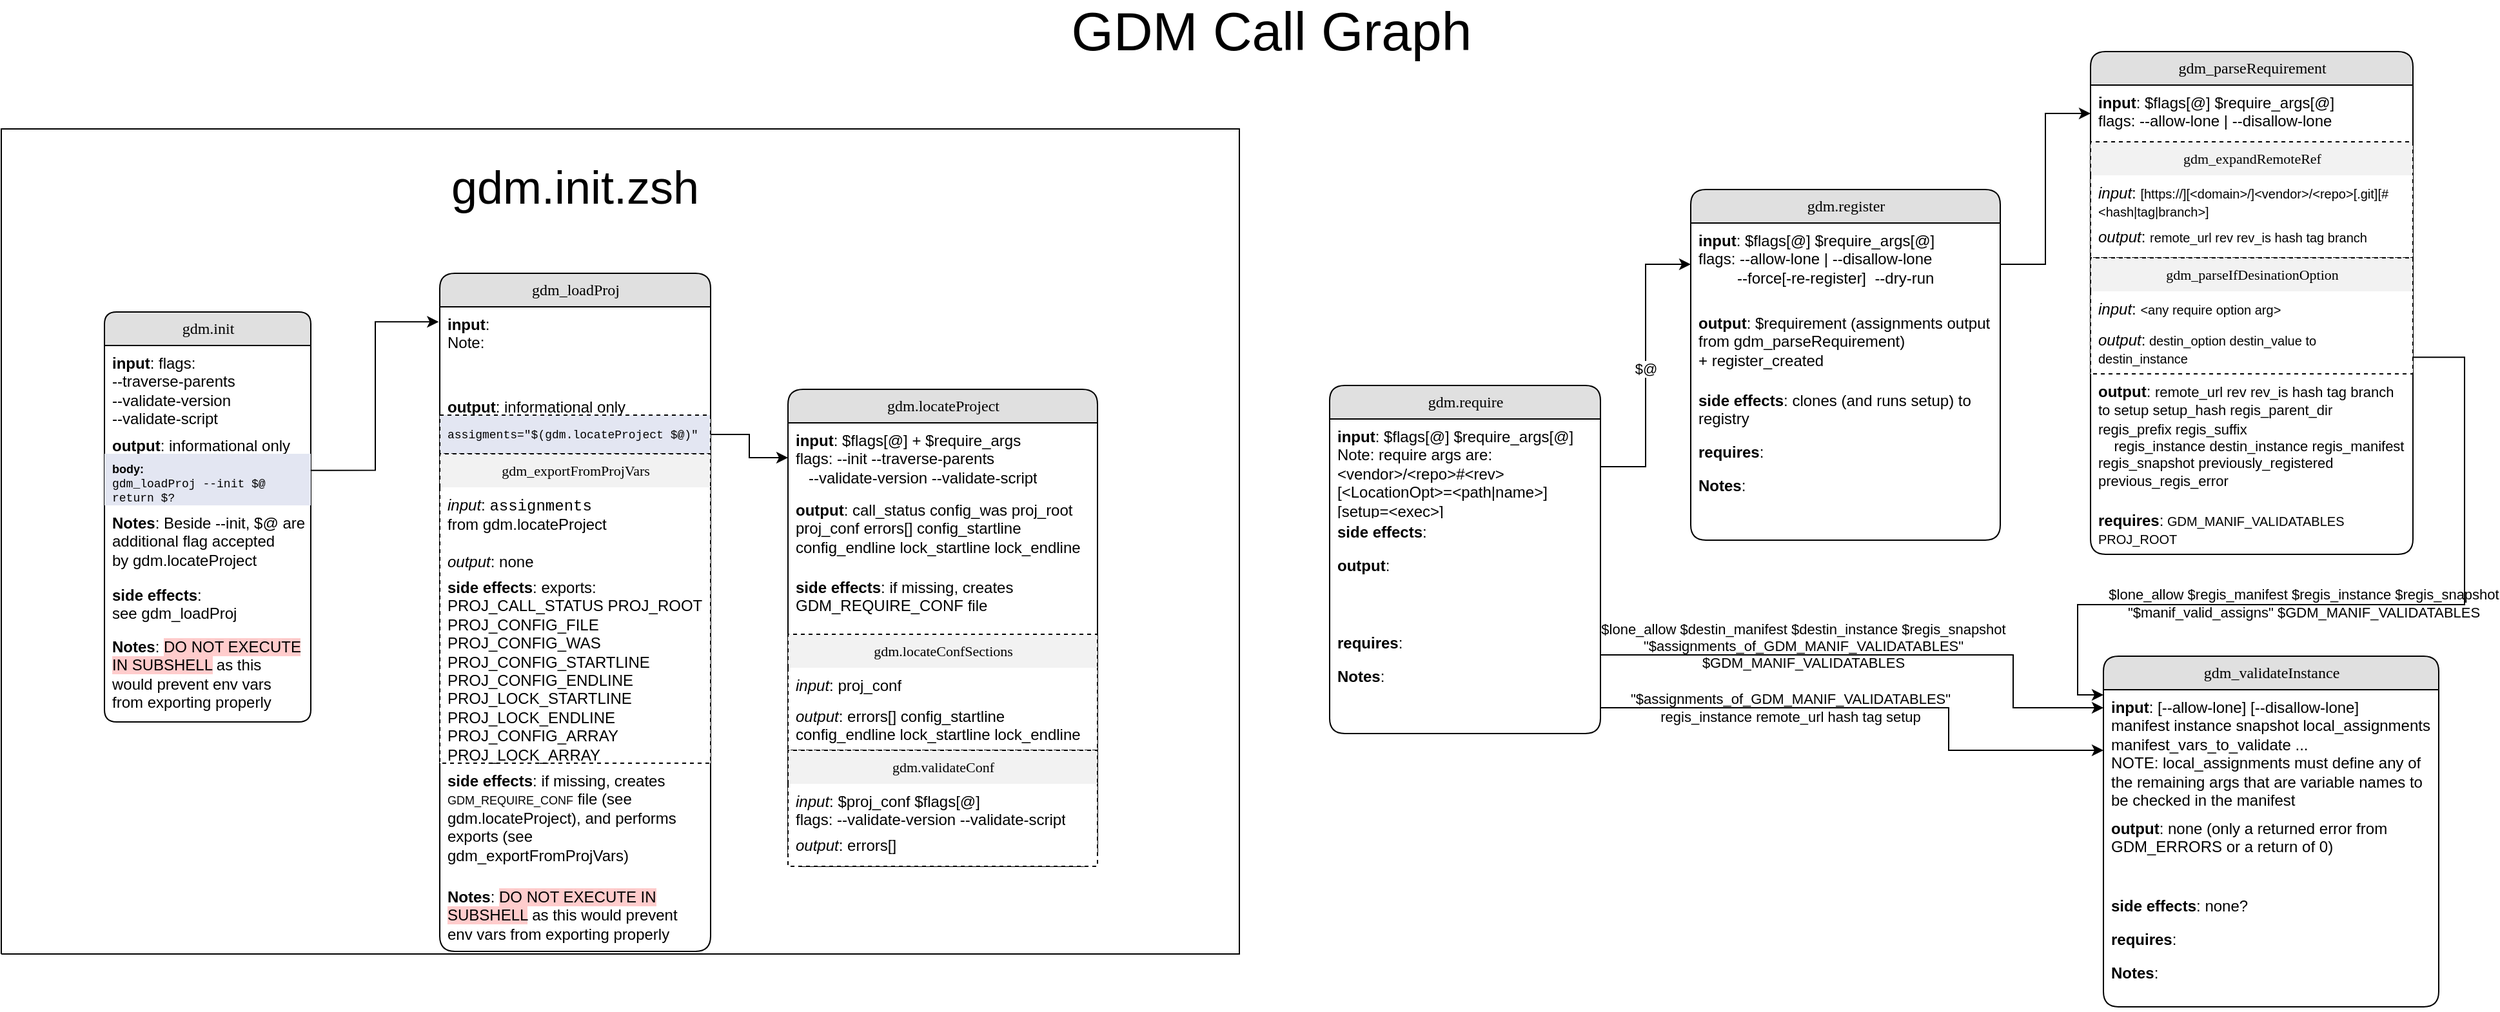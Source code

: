 <mxfile version="21.1.2" type="device">
  <diagram name="Page-1" id="5d7acffa-a066-3a61-03fe-96351882024d">
    <mxGraphModel dx="2443" dy="979" grid="1" gridSize="10" guides="1" tooltips="1" connect="1" arrows="1" fold="1" page="1" pageScale="1" pageWidth="1100" pageHeight="850" background="#ffffff" math="0" shadow="0">
      <root>
        <mxCell id="0" />
        <mxCell id="1" parent="0" />
        <mxCell id="AZiJ76leZRMekGIFPpnd-1" value="gdm_parseRequirement" style="swimlane;html=1;fontStyle=0;childLayout=stackLayout;horizontal=1;startSize=26;fillColor=#e0e0e0;horizontalStack=0;resizeParent=1;resizeLast=0;collapsible=1;marginBottom=0;swimlaneFillColor=#ffffff;align=center;rounded=1;shadow=0;comic=0;labelBackgroundColor=none;strokeWidth=1;fontFamily=Verdana;fontSize=12" parent="1" vertex="1">
          <mxGeometry x="620" y="60" width="250" height="390" as="geometry" />
        </mxCell>
        <mxCell id="AZiJ76leZRMekGIFPpnd-2" value="&lt;b&gt;input&lt;/b&gt;: $flags[@] $require_args[@]&lt;br&gt;flags: --allow-lone | --disallow-lone" style="text;html=1;strokeColor=none;fillColor=none;spacingLeft=4;spacingRight=4;whiteSpace=wrap;overflow=hidden;rotatable=0;points=[[0,0.5],[1,0.5]];portConstraint=eastwest;" parent="AZiJ76leZRMekGIFPpnd-1" vertex="1">
          <mxGeometry y="26" width="250" height="44" as="geometry" />
        </mxCell>
        <mxCell id="AZiJ76leZRMekGIFPpnd-64" value="&lt;font style=&quot;font-size: 11px;&quot;&gt;gdm_expandRemoteRef&lt;/font&gt;" style="swimlane;html=1;fontStyle=0;childLayout=stackLayout;horizontal=1;startSize=26;fillColor=#F2F2F2;horizontalStack=0;resizeParent=1;resizeLast=0;collapsible=1;marginBottom=0;swimlaneFillColor=default;align=center;rounded=0;shadow=0;comic=0;labelBackgroundColor=none;strokeWidth=1;fontFamily=Verdana;fontSize=12;glass=0;swimlaneLine=0;strokeColor=default;dashed=1;" parent="AZiJ76leZRMekGIFPpnd-1" vertex="1">
          <mxGeometry y="70" width="250" height="90" as="geometry">
            <mxRectangle y="60" width="250" height="30" as="alternateBounds" />
          </mxGeometry>
        </mxCell>
        <mxCell id="AZiJ76leZRMekGIFPpnd-65" value="&lt;span style=&quot;border-color: var(--border-color);&quot;&gt;&lt;i&gt;input&lt;/i&gt;&lt;/span&gt;:&amp;nbsp;&lt;font style=&quot;border-color: var(--border-color); font-size: 10px;&quot;&gt;[https://][&amp;lt;domain&amp;gt;/]&amp;lt;vendor&amp;gt;/&amp;lt;repo&amp;gt;[.git][#&amp;lt;hash|tag|branch&amp;gt;]&amp;nbsp;&lt;/font&gt;" style="text;html=1;strokeColor=none;fillColor=none;spacingLeft=4;spacingRight=4;whiteSpace=wrap;overflow=hidden;rotatable=0;points=[[0,0.5],[1,0.5]];portConstraint=eastwest;" parent="AZiJ76leZRMekGIFPpnd-64" vertex="1">
          <mxGeometry y="26" width="250" height="34" as="geometry" />
        </mxCell>
        <mxCell id="AZiJ76leZRMekGIFPpnd-66" value="&lt;i&gt;output&lt;/i&gt;:&amp;nbsp;&lt;font style=&quot;font-size: 10px;&quot;&gt;remote_url rev rev_is hash tag branch&lt;/font&gt;&amp;nbsp;" style="text;html=1;strokeColor=none;fillColor=none;spacingLeft=4;spacingRight=4;whiteSpace=wrap;overflow=hidden;rotatable=0;points=[[0,0.5],[1,0.5]];portConstraint=eastwest;" parent="AZiJ76leZRMekGIFPpnd-64" vertex="1">
          <mxGeometry y="60" width="250" height="20" as="geometry" />
        </mxCell>
        <mxCell id="AZiJ76leZRMekGIFPpnd-67" value="&lt;font style=&quot;font-size: 11px;&quot;&gt;gdm_parseIfDesinationOption&lt;/font&gt;" style="swimlane;html=1;fontStyle=0;childLayout=stackLayout;horizontal=1;startSize=26;fillColor=#F2F2F2;horizontalStack=0;resizeParent=1;resizeLast=0;collapsible=1;marginBottom=0;swimlaneFillColor=#ffffff;align=center;rounded=0;shadow=0;comic=0;labelBackgroundColor=none;strokeWidth=1;fontFamily=Verdana;fontSize=12;swimlaneLine=0;strokeColor=default;dashed=1;" parent="AZiJ76leZRMekGIFPpnd-1" vertex="1">
          <mxGeometry y="160" width="250" height="90" as="geometry" />
        </mxCell>
        <mxCell id="AZiJ76leZRMekGIFPpnd-68" value="&lt;span style=&quot;border-color: var(--border-color);&quot;&gt;&lt;i style=&quot;&quot;&gt;input&lt;/i&gt;&lt;/span&gt;: &lt;font style=&quot;font-size: 10px;&quot;&gt;&amp;lt;any require option arg&amp;gt;&lt;font style=&quot;border-color: var(--border-color); font-size: 10px;&quot;&gt;&amp;nbsp;&lt;/font&gt;&lt;/font&gt;" style="text;html=1;strokeColor=none;fillColor=none;spacingLeft=4;spacingRight=4;whiteSpace=wrap;overflow=hidden;rotatable=0;points=[[0,0.5],[1,0.5]];portConstraint=eastwest;" parent="AZiJ76leZRMekGIFPpnd-67" vertex="1">
          <mxGeometry y="26" width="250" height="24" as="geometry" />
        </mxCell>
        <mxCell id="AZiJ76leZRMekGIFPpnd-69" value="&lt;i style=&quot;&quot;&gt;output&lt;/i&gt;:&lt;font style=&quot;background-color: initial; font-size: 10px;&quot;&gt;&amp;nbsp;destin_option destin_value to destin_instance&lt;/font&gt;&lt;span style=&quot;background-color: initial;&quot;&gt;&amp;nbsp;&lt;/span&gt;" style="text;html=1;strokeColor=none;fillColor=none;spacingLeft=4;spacingRight=4;whiteSpace=wrap;overflow=hidden;rotatable=0;points=[[0,0.5],[1,0.5]];portConstraint=eastwest;" parent="AZiJ76leZRMekGIFPpnd-67" vertex="1">
          <mxGeometry y="50" width="250" height="40" as="geometry" />
        </mxCell>
        <mxCell id="AZiJ76leZRMekGIFPpnd-3" value="&lt;b&gt;output&lt;/b&gt;:&amp;nbsp;&lt;font style=&quot;font-size: 11px;&quot;&gt;remote_url rev rev_is hash tag branch to setup setup_hash regis_parent_dir regis_prefix regis_suffix&amp;nbsp;&lt;div style=&quot;&quot;&gt;&amp;nbsp; &amp;nbsp; regis_instance destin_instance regis_manifest regis_snapshot previously_registered previous_regis_error&lt;/div&gt;&lt;/font&gt;" style="text;html=1;strokeColor=none;fillColor=none;spacingLeft=4;spacingRight=4;whiteSpace=wrap;overflow=hidden;rotatable=0;points=[[0,0.5],[1,0.5]];portConstraint=eastwest;" parent="AZiJ76leZRMekGIFPpnd-1" vertex="1">
          <mxGeometry y="250" width="250" height="100" as="geometry" />
        </mxCell>
        <mxCell id="AZiJ76leZRMekGIFPpnd-5" value="&lt;b&gt;requires&lt;/b&gt;:&lt;font style=&quot;font-size: 10px;&quot;&gt;&amp;nbsp;GDM_MANIF_VALIDATABLES&amp;nbsp;&lt;br&gt;PROJ_ROOT&lt;br&gt;&lt;/font&gt;" style="text;html=1;strokeColor=none;fillColor=none;spacingLeft=4;spacingRight=4;whiteSpace=wrap;overflow=hidden;rotatable=0;points=[[0,0.5],[1,0.5]];portConstraint=eastwest;" parent="AZiJ76leZRMekGIFPpnd-1" vertex="1">
          <mxGeometry y="350" width="250" height="40" as="geometry" />
        </mxCell>
        <mxCell id="AZiJ76leZRMekGIFPpnd-7" value="gdm_validateInstance" style="swimlane;html=1;fontStyle=0;childLayout=stackLayout;horizontal=1;startSize=26;fillColor=#e0e0e0;horizontalStack=0;resizeParent=1;resizeLast=0;collapsible=1;marginBottom=0;swimlaneFillColor=#ffffff;align=center;rounded=1;shadow=0;comic=0;labelBackgroundColor=none;strokeWidth=1;fontFamily=Verdana;fontSize=12" parent="1" vertex="1">
          <mxGeometry x="630" y="529" width="260" height="272" as="geometry" />
        </mxCell>
        <mxCell id="AZiJ76leZRMekGIFPpnd-8" value="&lt;b&gt;input&lt;/b&gt;:&amp;nbsp;[--allow-lone] [--disallow-lone] manifest&amp;nbsp;instance snapshot local_assignments manifest_vars_to_validate ...&lt;br&gt;NOTE: local_assignments must&amp;nbsp;define&amp;nbsp;any of the remaining args that are variable names to be checked in the manifest" style="text;html=1;strokeColor=none;fillColor=none;spacingLeft=4;spacingRight=4;whiteSpace=wrap;overflow=hidden;rotatable=0;points=[[0,0.5],[1,0.5]];portConstraint=eastwest;" parent="AZiJ76leZRMekGIFPpnd-7" vertex="1">
          <mxGeometry y="26" width="260" height="94" as="geometry" />
        </mxCell>
        <mxCell id="AZiJ76leZRMekGIFPpnd-9" value="&lt;b&gt;output&lt;/b&gt;: none (only a returned error from GDM_ERRORS or a return of 0&lt;span style=&quot;background-color: initial;&quot;&gt;)&lt;/span&gt;" style="text;html=1;strokeColor=none;fillColor=none;spacingLeft=4;spacingRight=4;whiteSpace=wrap;overflow=hidden;rotatable=0;points=[[0,0.5],[1,0.5]];portConstraint=eastwest;" parent="AZiJ76leZRMekGIFPpnd-7" vertex="1">
          <mxGeometry y="120" width="260" height="60" as="geometry" />
        </mxCell>
        <mxCell id="AZiJ76leZRMekGIFPpnd-10" value="&lt;b&gt;side effects&lt;/b&gt;: none?" style="text;html=1;strokeColor=none;fillColor=none;spacingLeft=4;spacingRight=4;whiteSpace=wrap;overflow=hidden;rotatable=0;points=[[0,0.5],[1,0.5]];portConstraint=eastwest;" parent="AZiJ76leZRMekGIFPpnd-7" vertex="1">
          <mxGeometry y="180" width="260" height="26" as="geometry" />
        </mxCell>
        <mxCell id="AZiJ76leZRMekGIFPpnd-11" value="&lt;b&gt;requires&lt;/b&gt;:&amp;nbsp;" style="text;html=1;strokeColor=none;fillColor=none;spacingLeft=4;spacingRight=4;whiteSpace=wrap;overflow=hidden;rotatable=0;points=[[0,0.5],[1,0.5]];portConstraint=eastwest;" parent="AZiJ76leZRMekGIFPpnd-7" vertex="1">
          <mxGeometry y="206" width="260" height="26" as="geometry" />
        </mxCell>
        <mxCell id="AZiJ76leZRMekGIFPpnd-12" value="&lt;b&gt;Notes&lt;/b&gt;:" style="text;html=1;strokeColor=none;fillColor=none;spacingLeft=4;spacingRight=4;whiteSpace=wrap;overflow=hidden;rotatable=0;points=[[0,0.5],[1,0.5]];portConstraint=eastwest;" parent="AZiJ76leZRMekGIFPpnd-7" vertex="1">
          <mxGeometry y="232" width="260" height="40" as="geometry" />
        </mxCell>
        <mxCell id="AZiJ76leZRMekGIFPpnd-13" value="gdm.require" style="swimlane;html=1;fontStyle=0;childLayout=stackLayout;horizontal=1;startSize=26;fillColor=#e0e0e0;horizontalStack=0;resizeParent=1;resizeLast=0;collapsible=1;marginBottom=0;swimlaneFillColor=#ffffff;align=center;rounded=1;shadow=0;comic=0;labelBackgroundColor=none;strokeWidth=1;fontFamily=Verdana;fontSize=12" parent="1" vertex="1">
          <mxGeometry x="30" y="319" width="210" height="270" as="geometry" />
        </mxCell>
        <mxCell id="AZiJ76leZRMekGIFPpnd-14" value="&lt;b&gt;input&lt;/b&gt;: $flags[@] $require_args[@]&lt;br&gt;Note: require args are:&amp;lt;vendor&amp;gt;/&amp;lt;repo&amp;gt;#&amp;lt;rev&amp;gt; [&amp;lt;LocationOpt&amp;gt;=&amp;lt;path|name&amp;gt;] [setup=&amp;lt;exec&amp;gt;]" style="text;html=1;strokeColor=none;fillColor=none;spacingLeft=4;spacingRight=4;whiteSpace=wrap;overflow=hidden;rotatable=0;points=[[0,0.5],[1,0.5]];portConstraint=eastwest;" parent="AZiJ76leZRMekGIFPpnd-13" vertex="1">
          <mxGeometry y="26" width="210" height="74" as="geometry" />
        </mxCell>
        <mxCell id="AZiJ76leZRMekGIFPpnd-15" value="&lt;b&gt;side effects&lt;/b&gt;:" style="text;html=1;strokeColor=none;fillColor=none;spacingLeft=4;spacingRight=4;whiteSpace=wrap;overflow=hidden;rotatable=0;points=[[0,0.5],[1,0.5]];portConstraint=eastwest;" parent="AZiJ76leZRMekGIFPpnd-13" vertex="1">
          <mxGeometry y="100" width="210" height="26" as="geometry" />
        </mxCell>
        <mxCell id="AZiJ76leZRMekGIFPpnd-16" value="&lt;b&gt;output&lt;/b&gt;:&amp;nbsp;" style="text;html=1;strokeColor=none;fillColor=none;spacingLeft=4;spacingRight=4;whiteSpace=wrap;overflow=hidden;rotatable=0;points=[[0,0.5],[1,0.5]];portConstraint=eastwest;" parent="AZiJ76leZRMekGIFPpnd-13" vertex="1">
          <mxGeometry y="126" width="210" height="60" as="geometry" />
        </mxCell>
        <mxCell id="AZiJ76leZRMekGIFPpnd-17" value="&lt;b&gt;requires&lt;/b&gt;:" style="text;html=1;strokeColor=none;fillColor=none;spacingLeft=4;spacingRight=4;whiteSpace=wrap;overflow=hidden;rotatable=0;points=[[0,0.5],[1,0.5]];portConstraint=eastwest;" parent="AZiJ76leZRMekGIFPpnd-13" vertex="1">
          <mxGeometry y="186" width="210" height="26" as="geometry" />
        </mxCell>
        <mxCell id="AZiJ76leZRMekGIFPpnd-18" value="&lt;b&gt;Notes&lt;/b&gt;:&amp;nbsp;" style="text;html=1;strokeColor=none;fillColor=none;spacingLeft=4;spacingRight=4;whiteSpace=wrap;overflow=hidden;rotatable=0;points=[[0,0.5],[1,0.5]];portConstraint=eastwest;" parent="AZiJ76leZRMekGIFPpnd-13" vertex="1">
          <mxGeometry y="212" width="210" height="56" as="geometry" />
        </mxCell>
        <mxCell id="AZiJ76leZRMekGIFPpnd-19" value="gdm.register" style="swimlane;html=1;fontStyle=0;childLayout=stackLayout;horizontal=1;startSize=26;fillColor=#e0e0e0;horizontalStack=0;resizeParent=1;resizeLast=0;collapsible=1;marginBottom=0;swimlaneFillColor=#ffffff;align=center;rounded=1;shadow=0;comic=0;labelBackgroundColor=none;strokeWidth=1;fontFamily=Verdana;fontSize=12" parent="1" vertex="1">
          <mxGeometry x="310" y="167" width="240" height="272" as="geometry" />
        </mxCell>
        <mxCell id="AZiJ76leZRMekGIFPpnd-20" value="&lt;b&gt;input&lt;/b&gt;: $flags[@] $require_args[@]&lt;br&gt;flags: --allow-lone | --disallow-lone&lt;br&gt;&amp;nbsp; &amp;nbsp; &amp;nbsp; &amp;nbsp; &amp;nbsp;--force[-re-register]&amp;nbsp; --dry-run" style="text;html=1;strokeColor=none;fillColor=none;spacingLeft=4;spacingRight=4;whiteSpace=wrap;overflow=hidden;rotatable=0;points=[[0,0.5],[1,0.5]];portConstraint=eastwest;" parent="AZiJ76leZRMekGIFPpnd-19" vertex="1">
          <mxGeometry y="26" width="240" height="64" as="geometry" />
        </mxCell>
        <mxCell id="AZiJ76leZRMekGIFPpnd-21" value="&lt;b&gt;output&lt;/b&gt;: $requirement (assignments output from gdm_parseRequirement) +&amp;nbsp;register_created" style="text;html=1;strokeColor=none;fillColor=none;spacingLeft=4;spacingRight=4;whiteSpace=wrap;overflow=hidden;rotatable=0;points=[[0,0.5],[1,0.5]];portConstraint=eastwest;" parent="AZiJ76leZRMekGIFPpnd-19" vertex="1">
          <mxGeometry y="90" width="240" height="60" as="geometry" />
        </mxCell>
        <mxCell id="AZiJ76leZRMekGIFPpnd-23" value="&lt;b&gt;side effects&lt;/b&gt;: clones (and runs setup) to registry&amp;nbsp;" style="text;html=1;strokeColor=none;fillColor=none;spacingLeft=4;spacingRight=4;whiteSpace=wrap;overflow=hidden;rotatable=0;points=[[0,0.5],[1,0.5]];portConstraint=eastwest;" parent="AZiJ76leZRMekGIFPpnd-19" vertex="1">
          <mxGeometry y="150" width="240" height="40" as="geometry" />
        </mxCell>
        <mxCell id="AZiJ76leZRMekGIFPpnd-24" value="&lt;b&gt;requires&lt;/b&gt;:" style="text;html=1;strokeColor=none;fillColor=none;spacingLeft=4;spacingRight=4;whiteSpace=wrap;overflow=hidden;rotatable=0;points=[[0,0.5],[1,0.5]];portConstraint=eastwest;" parent="AZiJ76leZRMekGIFPpnd-19" vertex="1">
          <mxGeometry y="190" width="240" height="26" as="geometry" />
        </mxCell>
        <mxCell id="AZiJ76leZRMekGIFPpnd-25" value="&lt;b&gt;Notes&lt;/b&gt;:&amp;nbsp;" style="text;html=1;strokeColor=none;fillColor=none;spacingLeft=4;spacingRight=4;whiteSpace=wrap;overflow=hidden;rotatable=0;points=[[0,0.5],[1,0.5]];portConstraint=eastwest;" parent="AZiJ76leZRMekGIFPpnd-19" vertex="1">
          <mxGeometry y="216" width="240" height="56" as="geometry" />
        </mxCell>
        <mxCell id="AZiJ76leZRMekGIFPpnd-26" style="edgeStyle=orthogonalEdgeStyle;rounded=0;orthogonalLoop=1;jettySize=auto;html=1;exitX=1;exitY=0.5;exitDx=0;exitDy=0;entryX=0;entryY=0.5;entryDx=0;entryDy=0;" parent="1" source="AZiJ76leZRMekGIFPpnd-20" target="AZiJ76leZRMekGIFPpnd-2" edge="1">
          <mxGeometry relative="1" as="geometry" />
        </mxCell>
        <mxCell id="AZiJ76leZRMekGIFPpnd-27" style="edgeStyle=orthogonalEdgeStyle;rounded=0;orthogonalLoop=1;jettySize=auto;html=1;exitX=1;exitY=0.5;exitDx=0;exitDy=0;entryX=0;entryY=0.5;entryDx=0;entryDy=0;" parent="1" source="AZiJ76leZRMekGIFPpnd-14" target="AZiJ76leZRMekGIFPpnd-20" edge="1">
          <mxGeometry relative="1" as="geometry" />
        </mxCell>
        <mxCell id="AZiJ76leZRMekGIFPpnd-28" value="$@" style="edgeLabel;html=1;align=center;verticalAlign=middle;resizable=0;points=[];" parent="AZiJ76leZRMekGIFPpnd-27" vertex="1" connectable="0">
          <mxGeometry x="-0.651" y="-7" relative="1" as="geometry">
            <mxPoint x="-7" y="-72" as="offset" />
          </mxGeometry>
        </mxCell>
        <mxCell id="AZiJ76leZRMekGIFPpnd-29" style="edgeStyle=orthogonalEdgeStyle;rounded=0;orthogonalLoop=1;jettySize=auto;html=1;exitX=1;exitY=0.5;exitDx=0;exitDy=0;entryX=0;entryY=0.149;entryDx=0;entryDy=0;entryPerimeter=0;" parent="1" source="AZiJ76leZRMekGIFPpnd-17" target="AZiJ76leZRMekGIFPpnd-8" edge="1">
          <mxGeometry relative="1" as="geometry">
            <Array as="points">
              <mxPoint x="560" y="528" />
              <mxPoint x="560" y="569" />
            </Array>
          </mxGeometry>
        </mxCell>
        <mxCell id="AZiJ76leZRMekGIFPpnd-30" value="$lone_allow $destin_manifest $destin_instance $regis_snapshot &lt;br&gt;&quot;$assignments_of_GDM_MANIF_VALIDATABLES&quot; &lt;br&gt;$GDM_MANIF_VALIDATABLES" style="edgeLabel;html=1;align=center;verticalAlign=middle;resizable=0;points=[];labelBackgroundColor=none;" parent="AZiJ76leZRMekGIFPpnd-29" vertex="1" connectable="0">
          <mxGeometry x="-0.519" relative="1" as="geometry">
            <mxPoint x="61" y="-7" as="offset" />
          </mxGeometry>
        </mxCell>
        <mxCell id="AZiJ76leZRMekGIFPpnd-31" style="edgeStyle=orthogonalEdgeStyle;rounded=0;orthogonalLoop=1;jettySize=auto;html=1;entryX=0;entryY=0.043;entryDx=0;entryDy=0;entryPerimeter=0;exitX=0.998;exitY=0.677;exitDx=0;exitDy=0;exitPerimeter=0;" parent="1" source="AZiJ76leZRMekGIFPpnd-69" target="AZiJ76leZRMekGIFPpnd-8" edge="1">
          <mxGeometry relative="1" as="geometry">
            <mxPoint x="860" y="249" as="sourcePoint" />
            <Array as="points">
              <mxPoint x="910" y="489" />
              <mxPoint x="610" y="489" />
              <mxPoint x="610" y="559" />
            </Array>
          </mxGeometry>
        </mxCell>
        <mxCell id="AZiJ76leZRMekGIFPpnd-60" value="$lone_allow $regis_manifest $regis_instance $regis_snapshot &lt;br&gt;&quot;$manif_valid_assigns&quot;&amp;nbsp;$GDM_MANIF_VALIDATABLES" style="edgeLabel;html=1;align=center;verticalAlign=middle;resizable=0;points=[];labelBackgroundColor=none;" parent="AZiJ76leZRMekGIFPpnd-31" vertex="1" connectable="0">
          <mxGeometry x="0.15" y="-1" relative="1" as="geometry">
            <mxPoint as="offset" />
          </mxGeometry>
        </mxCell>
        <mxCell id="AZiJ76leZRMekGIFPpnd-32" style="edgeStyle=orthogonalEdgeStyle;rounded=0;orthogonalLoop=1;jettySize=auto;html=1;exitX=1;exitY=0.5;exitDx=0;exitDy=0;entryX=0;entryY=0.5;entryDx=0;entryDy=0;" parent="1" source="AZiJ76leZRMekGIFPpnd-18" target="AZiJ76leZRMekGIFPpnd-8" edge="1">
          <mxGeometry relative="1" as="geometry">
            <Array as="points">
              <mxPoint x="510" y="569" />
              <mxPoint x="510" y="602" />
            </Array>
          </mxGeometry>
        </mxCell>
        <mxCell id="AZiJ76leZRMekGIFPpnd-33" value="&lt;span style=&quot;&quot;&gt;&quot;$assignments_of_GDM_MANIF_VALIDATABLES&quot;&lt;/span&gt;&lt;br style=&quot;border-color: var(--border-color);&quot;&gt;regis_instance remote_url hash tag setup" style="edgeLabel;html=1;align=center;verticalAlign=middle;resizable=0;points=[];labelBackgroundColor=none;" parent="AZiJ76leZRMekGIFPpnd-32" vertex="1" connectable="0">
          <mxGeometry x="-0.558" y="2" relative="1" as="geometry">
            <mxPoint x="61" y="2" as="offset" />
          </mxGeometry>
        </mxCell>
        <mxCell id="AZiJ76leZRMekGIFPpnd-38" value="&lt;span style=&quot;font-size: 42px;&quot;&gt;GDM Call Graph&lt;/span&gt;" style="text;html=1;strokeColor=none;fillColor=none;align=center;verticalAlign=middle;whiteSpace=wrap;rounded=0;" parent="1" vertex="1">
          <mxGeometry x="-180" y="30" width="330" height="30" as="geometry" />
        </mxCell>
        <mxCell id="VWj8lnTXbPIEUd7eUML7-1" value="gdm.init" style="swimlane;html=1;fontStyle=0;childLayout=stackLayout;horizontal=1;startSize=26;fillColor=#e0e0e0;horizontalStack=0;resizeParent=1;resizeLast=0;collapsible=1;marginBottom=0;swimlaneFillColor=#ffffff;align=center;rounded=1;shadow=0;comic=0;labelBackgroundColor=none;strokeWidth=1;fontFamily=Verdana;fontSize=12;arcSize=12;" vertex="1" parent="1">
          <mxGeometry x="-920" y="262" width="160" height="318" as="geometry" />
        </mxCell>
        <mxCell id="VWj8lnTXbPIEUd7eUML7-75" value="&lt;b&gt;input&lt;/b&gt;:&amp;nbsp;flags:&amp;nbsp;&lt;br&gt;--traverse-parents &lt;br&gt;--validate-version &lt;br&gt;--validate-script" style="text;html=1;strokeColor=none;fillColor=none;spacingLeft=4;spacingRight=4;whiteSpace=wrap;overflow=hidden;rotatable=0;points=[[0,0.5],[1,0.5]];portConstraint=eastwest;" vertex="1" parent="VWj8lnTXbPIEUd7eUML7-1">
          <mxGeometry y="26" width="160" height="64" as="geometry" />
        </mxCell>
        <mxCell id="VWj8lnTXbPIEUd7eUML7-68" value="&lt;b&gt;output&lt;/b&gt;: informational only" style="text;html=1;strokeColor=none;fillColor=none;spacingLeft=4;spacingRight=4;whiteSpace=wrap;overflow=hidden;rotatable=0;points=[[0,0.5],[1,0.5]];portConstraint=eastwest;" vertex="1" parent="VWj8lnTXbPIEUd7eUML7-1">
          <mxGeometry y="90" width="160" height="20" as="geometry" />
        </mxCell>
        <mxCell id="VWj8lnTXbPIEUd7eUML7-2" value="&lt;div style=&quot;font-size: 9px;&quot;&gt;&lt;font style=&quot;font-size: 9px;&quot;&gt;&lt;font face=&quot;Helvetica&quot;&gt;&lt;b&gt;body:&lt;/b&gt;&lt;/font&gt;&lt;br&gt;gdm_loadProj --init $@&lt;/font&gt;&lt;/div&gt;&lt;div style=&quot;font-size: 9px;&quot;&gt;&lt;font style=&quot;font-size: 9px;&quot;&gt;return $?&lt;/font&gt;&lt;/div&gt;" style="text;html=1;strokeColor=none;fillColor=#E3E6F2;spacingLeft=4;spacingRight=4;whiteSpace=wrap;overflow=hidden;rotatable=0;points=[[0,0.5],[1,0.5]];portConstraint=eastwest;fontSize=9;fontFamily=Courier New;" vertex="1" parent="VWj8lnTXbPIEUd7eUML7-1">
          <mxGeometry y="110" width="160" height="40" as="geometry" />
        </mxCell>
        <mxCell id="VWj8lnTXbPIEUd7eUML7-32" value="&lt;b&gt;Notes&lt;/b&gt;: Beside --init, $@ are additional flag accepted by&amp;nbsp;gdm.locateProject&amp;nbsp;" style="text;html=1;strokeColor=none;fillColor=none;spacingLeft=4;spacingRight=4;whiteSpace=wrap;overflow=hidden;rotatable=0;points=[[0,0.5],[1,0.5]];portConstraint=eastwest;" vertex="1" parent="VWj8lnTXbPIEUd7eUML7-1">
          <mxGeometry y="150" width="160" height="56" as="geometry" />
        </mxCell>
        <mxCell id="VWj8lnTXbPIEUd7eUML7-73" value="&lt;b&gt;side effects&lt;/b&gt;: see&amp;nbsp;gdm_loadProj" style="text;html=1;strokeColor=none;fillColor=none;spacingLeft=4;spacingRight=4;whiteSpace=wrap;overflow=hidden;rotatable=0;points=[[0,0.5],[1,0.5]];portConstraint=eastwest;" vertex="1" parent="VWj8lnTXbPIEUd7eUML7-1">
          <mxGeometry y="206" width="160" height="40" as="geometry" />
        </mxCell>
        <mxCell id="VWj8lnTXbPIEUd7eUML7-77" value="&lt;b&gt;Notes&lt;/b&gt;: &lt;span style=&quot;background-color: rgb(255, 204, 204);&quot;&gt;DO NOT EXECUTE IN SUBSHELL&lt;/span&gt; as this would prevent env vars from exporting properly" style="text;html=1;strokeColor=none;fillColor=none;spacingLeft=4;spacingRight=4;whiteSpace=wrap;overflow=hidden;rotatable=0;points=[[0,0.5],[1,0.5]];portConstraint=eastwest;" vertex="1" parent="VWj8lnTXbPIEUd7eUML7-1">
          <mxGeometry y="246" width="160" height="64" as="geometry" />
        </mxCell>
        <mxCell id="VWj8lnTXbPIEUd7eUML7-10" value="gdm_loadProj" style="swimlane;html=1;fontStyle=0;childLayout=stackLayout;horizontal=1;startSize=26;fillColor=#e0e0e0;horizontalStack=0;resizeParent=1;resizeLast=0;collapsible=1;marginBottom=0;swimlaneFillColor=#ffffff;align=center;rounded=1;shadow=0;comic=0;labelBackgroundColor=none;strokeWidth=1;fontFamily=Verdana;fontSize=12" vertex="1" parent="1">
          <mxGeometry x="-660" y="232" width="210" height="526" as="geometry" />
        </mxCell>
        <mxCell id="VWj8lnTXbPIEUd7eUML7-11" value="&lt;b&gt;input&lt;/b&gt;:&amp;nbsp;&lt;br&gt;Note:&amp;nbsp;" style="text;html=1;strokeColor=none;fillColor=none;spacingLeft=4;spacingRight=4;whiteSpace=wrap;overflow=hidden;rotatable=0;points=[[0,0.5],[1,0.5]];portConstraint=eastwest;" vertex="1" parent="VWj8lnTXbPIEUd7eUML7-10">
          <mxGeometry y="26" width="210" height="64" as="geometry" />
        </mxCell>
        <mxCell id="VWj8lnTXbPIEUd7eUML7-13" value="&lt;b&gt;output&lt;/b&gt;: informational only" style="text;html=1;strokeColor=none;fillColor=none;spacingLeft=4;spacingRight=4;whiteSpace=wrap;overflow=hidden;rotatable=0;points=[[0,0.5],[1,0.5]];portConstraint=eastwest;" vertex="1" parent="VWj8lnTXbPIEUd7eUML7-10">
          <mxGeometry y="90" width="210" height="20" as="geometry" />
        </mxCell>
        <mxCell id="VWj8lnTXbPIEUd7eUML7-69" value="&lt;font face=&quot;Courier New&quot; style=&quot;font-size: 9px;&quot;&gt;assigments=&quot;$(gdm.locateProject $@)&quot;&amp;nbsp;&lt;/font&gt;" style="text;html=1;strokeColor=default;fillColor=#E3E6F2;spacingLeft=4;spacingRight=4;whiteSpace=wrap;overflow=hidden;rotatable=0;points=[[0,0.5],[1,0.5]];portConstraint=eastwest;dashed=1;" vertex="1" parent="VWj8lnTXbPIEUd7eUML7-10">
          <mxGeometry y="110" width="210" height="30" as="geometry" />
        </mxCell>
        <mxCell id="VWj8lnTXbPIEUd7eUML7-50" value="&lt;font style=&quot;font-size: 11px;&quot;&gt;gdm_exportFromProjVars&lt;/font&gt;" style="swimlane;html=1;fontStyle=0;childLayout=stackLayout;horizontal=1;startSize=26;fillColor=#F2F2F2;horizontalStack=0;resizeParent=1;resizeLast=0;collapsible=1;marginBottom=0;swimlaneFillColor=default;align=center;rounded=0;shadow=0;comic=0;labelBackgroundColor=none;strokeWidth=1;fontFamily=Verdana;fontSize=12;glass=0;swimlaneLine=0;strokeColor=default;dashed=1;" vertex="1" parent="VWj8lnTXbPIEUd7eUML7-10">
          <mxGeometry y="140" width="210" height="240" as="geometry">
            <mxRectangle y="160" width="210" height="30" as="alternateBounds" />
          </mxGeometry>
        </mxCell>
        <mxCell id="VWj8lnTXbPIEUd7eUML7-51" value="&lt;span style=&quot;border-color: var(--border-color);&quot;&gt;&lt;i&gt;input&lt;/i&gt;&lt;/span&gt;: &lt;font face=&quot;Courier New&quot;&gt;assignments&lt;/font&gt; from&amp;nbsp;gdm.locateProject" style="text;html=1;strokeColor=none;fillColor=none;spacingLeft=4;spacingRight=4;whiteSpace=wrap;overflow=hidden;rotatable=0;points=[[0,0.5],[1,0.5]];portConstraint=eastwest;" vertex="1" parent="VWj8lnTXbPIEUd7eUML7-50">
          <mxGeometry y="26" width="210" height="44" as="geometry" />
        </mxCell>
        <mxCell id="VWj8lnTXbPIEUd7eUML7-52" value="&lt;i&gt;output&lt;/i&gt;:&lt;font style=&quot;&quot;&gt;&amp;nbsp;none&lt;span style=&quot;font-size: 10px;&quot;&gt;&lt;br&gt;&lt;/span&gt;&lt;/font&gt;&amp;nbsp;" style="text;html=1;strokeColor=none;fillColor=none;spacingLeft=4;spacingRight=4;whiteSpace=wrap;overflow=hidden;rotatable=0;points=[[0,0.5],[1,0.5]];portConstraint=eastwest;" vertex="1" parent="VWj8lnTXbPIEUd7eUML7-50">
          <mxGeometry y="70" width="210" height="20" as="geometry" />
        </mxCell>
        <mxCell id="VWj8lnTXbPIEUd7eUML7-55" value="&lt;b&gt;side effects&lt;/b&gt;: exports:&amp;nbsp;&lt;br&gt;PROJ_CALL_STATUS PROJ_ROOT PROJ_CONFIG_FILE PROJ_CONFIG_WAS PROJ_CONFIG_STARTLINE PROJ_CONFIG_ENDLINE PROJ_LOCK_STARTLINE PROJ_LOCK_ENDLINE PROJ_CONFIG_ARRAY PROJ_LOCK_ARRAY" style="text;html=1;strokeColor=none;fillColor=none;spacingLeft=4;spacingRight=4;whiteSpace=wrap;overflow=hidden;rotatable=0;points=[[0,0.5],[1,0.5]];portConstraint=eastwest;" vertex="1" parent="VWj8lnTXbPIEUd7eUML7-50">
          <mxGeometry y="90" width="210" height="150" as="geometry" />
        </mxCell>
        <mxCell id="VWj8lnTXbPIEUd7eUML7-12" value="&lt;b&gt;side effects&lt;/b&gt;:&amp;nbsp;if missing, creates &lt;font style=&quot;font-size: 9px;&quot;&gt;GDM_REQUIRE_CONF&lt;/font&gt; file (see gdm.locateProject), and performs exports (see gdm_exportFromProjVars)" style="text;html=1;strokeColor=none;fillColor=none;spacingLeft=4;spacingRight=4;whiteSpace=wrap;overflow=hidden;rotatable=0;points=[[0,0.5],[1,0.5]];portConstraint=eastwest;" vertex="1" parent="VWj8lnTXbPIEUd7eUML7-10">
          <mxGeometry y="380" width="210" height="90" as="geometry" />
        </mxCell>
        <mxCell id="VWj8lnTXbPIEUd7eUML7-76" value="&lt;b&gt;Notes&lt;/b&gt;: &lt;span style=&quot;background-color: rgb(255, 204, 204);&quot;&gt;DO NOT EXECUTE IN SUBSHELL&lt;/span&gt; as this would prevent env vars from exporting properly" style="text;html=1;strokeColor=none;fillColor=none;spacingLeft=4;spacingRight=4;whiteSpace=wrap;overflow=hidden;rotatable=0;points=[[0,0.5],[1,0.5]];portConstraint=eastwest;" vertex="1" parent="VWj8lnTXbPIEUd7eUML7-10">
          <mxGeometry y="470" width="210" height="56" as="geometry" />
        </mxCell>
        <mxCell id="VWj8lnTXbPIEUd7eUML7-33" value="gdm.locateProject" style="swimlane;html=1;fontStyle=0;childLayout=stackLayout;horizontal=1;startSize=26;fillColor=#e0e0e0;horizontalStack=0;resizeParent=1;resizeLast=0;collapsible=1;marginBottom=0;swimlaneFillColor=#ffffff;align=center;rounded=1;shadow=0;comic=0;labelBackgroundColor=none;strokeWidth=1;fontFamily=Verdana;fontSize=12" vertex="1" parent="1">
          <mxGeometry x="-390" y="322" width="240" height="370" as="geometry" />
        </mxCell>
        <mxCell id="VWj8lnTXbPIEUd7eUML7-34" value="&lt;b&gt;input&lt;/b&gt;: $flags[@] + $require_args&lt;br&gt;flags:&amp;nbsp;--init --traverse-parents &lt;br&gt;&amp;nbsp; &amp;nbsp;--validate-version --validate-script" style="text;html=1;strokeColor=none;fillColor=none;spacingLeft=4;spacingRight=4;whiteSpace=wrap;overflow=hidden;rotatable=0;points=[[0,0.5],[1,0.5]];portConstraint=eastwest;" vertex="1" parent="VWj8lnTXbPIEUd7eUML7-33">
          <mxGeometry y="26" width="240" height="54" as="geometry" />
        </mxCell>
        <mxCell id="VWj8lnTXbPIEUd7eUML7-35" value="&lt;b&gt;output&lt;/b&gt;: call_status config_was proj_root proj_conf errors[] config_startline config_endline lock_startline lock_endline" style="text;html=1;strokeColor=none;fillColor=none;spacingLeft=4;spacingRight=4;whiteSpace=wrap;overflow=hidden;rotatable=0;points=[[0,0.5],[1,0.5]];portConstraint=eastwest;" vertex="1" parent="VWj8lnTXbPIEUd7eUML7-33">
          <mxGeometry y="80" width="240" height="60" as="geometry" />
        </mxCell>
        <mxCell id="VWj8lnTXbPIEUd7eUML7-64" value="&lt;b&gt;side effects&lt;/b&gt;: if missing, creates GDM_REQUIRE_CONF file" style="text;html=1;strokeColor=none;fillColor=none;spacingLeft=4;spacingRight=4;whiteSpace=wrap;overflow=hidden;rotatable=0;points=[[0,0.5],[1,0.5]];portConstraint=eastwest;" vertex="1" parent="VWj8lnTXbPIEUd7eUML7-33">
          <mxGeometry y="140" width="240" height="50" as="geometry" />
        </mxCell>
        <mxCell id="VWj8lnTXbPIEUd7eUML7-40" value="&lt;font style=&quot;font-size: 11px;&quot;&gt;gdm.locateConfSections&lt;/font&gt;" style="swimlane;html=1;fontStyle=0;childLayout=stackLayout;horizontal=1;startSize=26;fillColor=#F2F2F2;horizontalStack=0;resizeParent=1;resizeLast=0;collapsible=1;marginBottom=0;swimlaneFillColor=default;align=center;rounded=0;shadow=0;comic=0;labelBackgroundColor=none;strokeWidth=1;fontFamily=Verdana;fontSize=12;glass=0;swimlaneLine=0;strokeColor=default;dashed=1;" vertex="1" parent="VWj8lnTXbPIEUd7eUML7-33">
          <mxGeometry y="190" width="240" height="90" as="geometry">
            <mxRectangle y="190" width="240" height="30" as="alternateBounds" />
          </mxGeometry>
        </mxCell>
        <mxCell id="VWj8lnTXbPIEUd7eUML7-41" value="&lt;span style=&quot;border-color: var(--border-color);&quot;&gt;&lt;i&gt;input&lt;/i&gt;&lt;/span&gt;:&amp;nbsp;proj_conf" style="text;html=1;strokeColor=none;fillColor=none;spacingLeft=4;spacingRight=4;whiteSpace=wrap;overflow=hidden;rotatable=0;points=[[0,0.5],[1,0.5]];portConstraint=eastwest;" vertex="1" parent="VWj8lnTXbPIEUd7eUML7-40">
          <mxGeometry y="26" width="240" height="24" as="geometry" />
        </mxCell>
        <mxCell id="VWj8lnTXbPIEUd7eUML7-42" value="&lt;i&gt;output&lt;/i&gt;:&lt;font style=&quot;&quot;&gt;&amp;nbsp;errors[] config_startline config_endline lock_startline lock_endline&lt;span style=&quot;font-size: 10px;&quot;&gt;&lt;br&gt;&lt;/span&gt;&lt;/font&gt;&amp;nbsp;" style="text;html=1;strokeColor=none;fillColor=none;spacingLeft=4;spacingRight=4;whiteSpace=wrap;overflow=hidden;rotatable=0;points=[[0,0.5],[1,0.5]];portConstraint=eastwest;" vertex="1" parent="VWj8lnTXbPIEUd7eUML7-40">
          <mxGeometry y="50" width="240" height="40" as="geometry" />
        </mxCell>
        <mxCell id="VWj8lnTXbPIEUd7eUML7-61" value="&lt;font style=&quot;font-size: 11px;&quot;&gt;gdm.validateConf&lt;/font&gt;" style="swimlane;html=1;fontStyle=0;childLayout=stackLayout;horizontal=1;startSize=26;fillColor=#F2F2F2;horizontalStack=0;resizeParent=1;resizeLast=0;collapsible=1;marginBottom=0;swimlaneFillColor=default;align=center;rounded=0;shadow=0;comic=0;labelBackgroundColor=none;strokeWidth=1;fontFamily=Verdana;fontSize=12;glass=0;swimlaneLine=0;strokeColor=default;dashed=1;" vertex="1" parent="VWj8lnTXbPIEUd7eUML7-33">
          <mxGeometry y="280" width="240" height="90" as="geometry">
            <mxRectangle y="280" width="240" height="30" as="alternateBounds" />
          </mxGeometry>
        </mxCell>
        <mxCell id="VWj8lnTXbPIEUd7eUML7-62" value="&lt;span style=&quot;border-color: var(--border-color);&quot;&gt;&lt;i&gt;input&lt;/i&gt;&lt;/span&gt;: $proj_conf&amp;nbsp;$flags[@]&lt;br&gt;flags:&amp;nbsp;--validate-version&lt;span style=&quot;background-color: initial;&quot;&gt;&amp;nbsp;&lt;/span&gt;--validate-script" style="text;html=1;strokeColor=none;fillColor=none;spacingLeft=4;spacingRight=4;whiteSpace=wrap;overflow=hidden;rotatable=0;points=[[0,0.5],[1,0.5]];portConstraint=eastwest;" vertex="1" parent="VWj8lnTXbPIEUd7eUML7-61">
          <mxGeometry y="26" width="240" height="34" as="geometry" />
        </mxCell>
        <mxCell id="VWj8lnTXbPIEUd7eUML7-63" value="&lt;i&gt;output&lt;/i&gt;: errors[]&amp;nbsp;" style="text;html=1;strokeColor=none;fillColor=none;spacingLeft=4;spacingRight=4;whiteSpace=wrap;overflow=hidden;rotatable=0;points=[[0,0.5],[1,0.5]];portConstraint=eastwest;" vertex="1" parent="VWj8lnTXbPIEUd7eUML7-61">
          <mxGeometry y="60" width="240" height="20" as="geometry" />
        </mxCell>
        <mxCell id="VWj8lnTXbPIEUd7eUML7-58" style="edgeStyle=orthogonalEdgeStyle;rounded=0;orthogonalLoop=1;jettySize=auto;html=1;exitX=0.999;exitY=0.321;exitDx=0;exitDy=0;entryX=-0.004;entryY=0.182;entryDx=0;entryDy=0;entryPerimeter=0;exitPerimeter=0;" edge="1" parent="1" source="VWj8lnTXbPIEUd7eUML7-2" target="VWj8lnTXbPIEUd7eUML7-11">
          <mxGeometry relative="1" as="geometry" />
        </mxCell>
        <mxCell id="VWj8lnTXbPIEUd7eUML7-59" style="edgeStyle=orthogonalEdgeStyle;rounded=0;orthogonalLoop=1;jettySize=auto;html=1;exitX=1;exitY=0.5;exitDx=0;exitDy=0;entryX=0;entryY=0.5;entryDx=0;entryDy=0;" edge="1" parent="1" source="VWj8lnTXbPIEUd7eUML7-69" target="VWj8lnTXbPIEUd7eUML7-34">
          <mxGeometry relative="1" as="geometry" />
        </mxCell>
        <mxCell id="VWj8lnTXbPIEUd7eUML7-71" value="&lt;font style=&quot;font-size: 36px;&quot;&gt;gdm.init.zsh&lt;/font&gt;" style="text;html=1;strokeColor=none;fillColor=none;align=center;verticalAlign=middle;whiteSpace=wrap;rounded=0;" vertex="1" parent="1">
          <mxGeometry x="-720" y="150" width="330" height="30" as="geometry" />
        </mxCell>
        <mxCell id="VWj8lnTXbPIEUd7eUML7-72" value="" style="endArrow=none;html=1;rounded=0;" edge="1" parent="1">
          <mxGeometry width="50" height="50" relative="1" as="geometry">
            <mxPoint x="-1000" y="760" as="sourcePoint" />
            <mxPoint x="-1000" y="760" as="targetPoint" />
            <Array as="points">
              <mxPoint x="-40" y="760" />
              <mxPoint x="-40" y="120" />
              <mxPoint x="-1000" y="120" />
            </Array>
          </mxGeometry>
        </mxCell>
      </root>
    </mxGraphModel>
  </diagram>
</mxfile>
